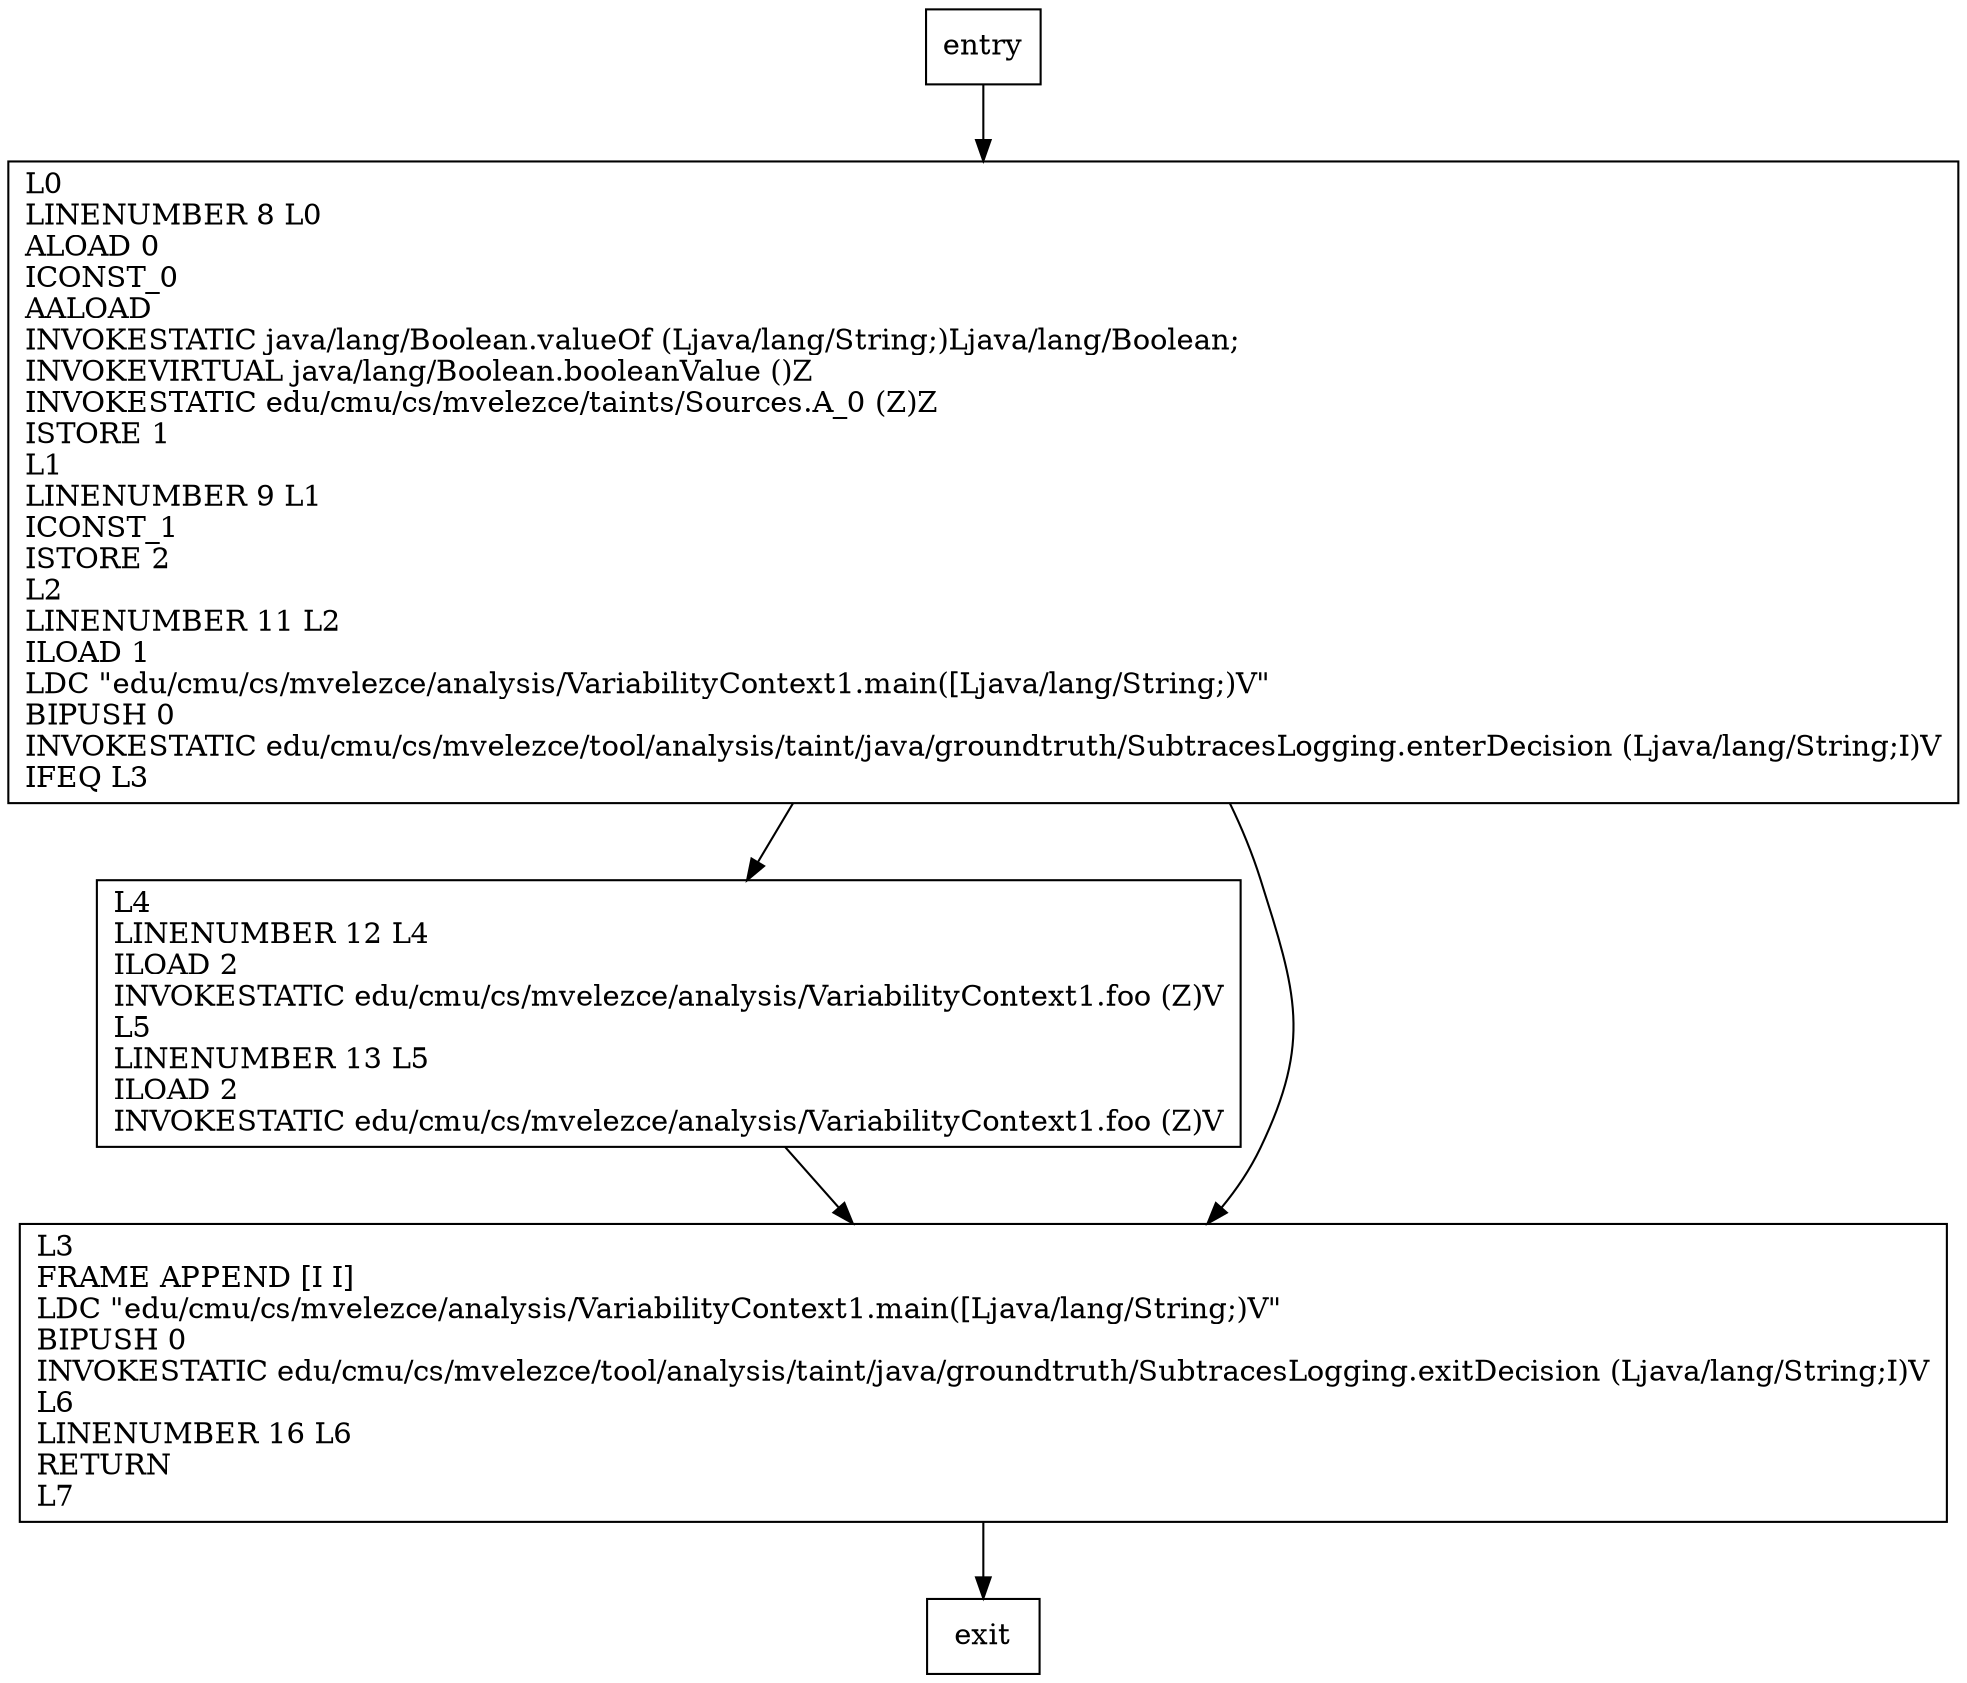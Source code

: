 digraph main {
node [shape=record];
1522292820 [label="L4\lLINENUMBER 12 L4\lILOAD 2\lINVOKESTATIC edu/cmu/cs/mvelezce/analysis/VariabilityContext1.foo (Z)V\lL5\lLINENUMBER 13 L5\lILOAD 2\lINVOKESTATIC edu/cmu/cs/mvelezce/analysis/VariabilityContext1.foo (Z)V\l"];
2000449863 [label="L0\lLINENUMBER 8 L0\lALOAD 0\lICONST_0\lAALOAD\lINVOKESTATIC java/lang/Boolean.valueOf (Ljava/lang/String;)Ljava/lang/Boolean;\lINVOKEVIRTUAL java/lang/Boolean.booleanValue ()Z\lINVOKESTATIC edu/cmu/cs/mvelezce/taints/Sources.A_0 (Z)Z\lISTORE 1\lL1\lLINENUMBER 9 L1\lICONST_1\lISTORE 2\lL2\lLINENUMBER 11 L2\lILOAD 1\lLDC \"edu/cmu/cs/mvelezce/analysis/VariabilityContext1.main([Ljava/lang/String;)V\"\lBIPUSH 0\lINVOKESTATIC edu/cmu/cs/mvelezce/tool/analysis/taint/java/groundtruth/SubtracesLogging.enterDecision (Ljava/lang/String;I)V\lIFEQ L3\l"];
96665725 [label="L3\lFRAME APPEND [I I]\lLDC \"edu/cmu/cs/mvelezce/analysis/VariabilityContext1.main([Ljava/lang/String;)V\"\lBIPUSH 0\lINVOKESTATIC edu/cmu/cs/mvelezce/tool/analysis/taint/java/groundtruth/SubtracesLogging.exitDecision (Ljava/lang/String;I)V\lL6\lLINENUMBER 16 L6\lRETURN\lL7\l"];
entry;
exit;
entry -> 2000449863;
1522292820 -> 96665725;
2000449863 -> 1522292820;
2000449863 -> 96665725;
96665725 -> exit;
}
